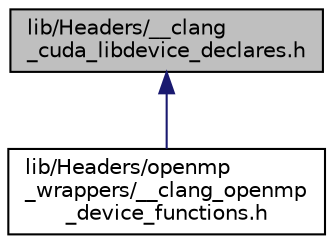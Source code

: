 digraph "lib/Headers/__clang_cuda_libdevice_declares.h"
{
 // LATEX_PDF_SIZE
  bgcolor="transparent";
  edge [fontname="Helvetica",fontsize="10",labelfontname="Helvetica",labelfontsize="10"];
  node [fontname="Helvetica",fontsize="10",shape=record];
  Node1 [label="lib/Headers/__clang\l_cuda_libdevice_declares.h",height=0.2,width=0.4,color="black", fillcolor="grey75", style="filled", fontcolor="black",tooltip=" "];
  Node1 -> Node2 [dir="back",color="midnightblue",fontsize="10",style="solid",fontname="Helvetica"];
  Node2 [label="lib/Headers/openmp\l_wrappers/__clang_openmp\l_device_functions.h",height=0.2,width=0.4,color="black",URL="$____clang__openmp__device__functions_8h.html",tooltip=" "];
}

